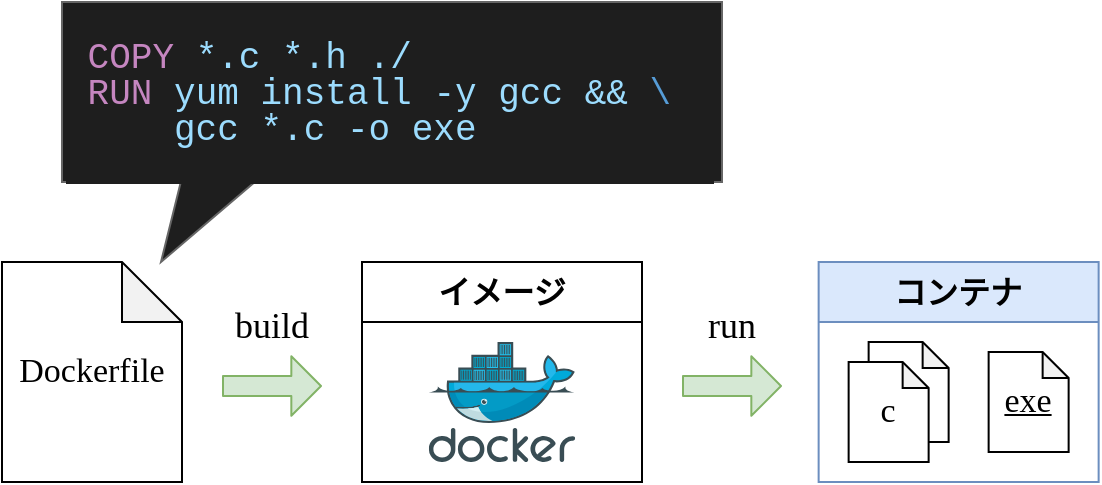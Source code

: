 <mxfile>
    <diagram id="O9MsgoVJyA5zUJ9LyIUo" name="ページ1">
        <mxGraphModel dx="870" dy="948" grid="1" gridSize="10" guides="1" tooltips="1" connect="1" arrows="1" fold="1" page="1" pageScale="1" pageWidth="583" pageHeight="413" math="0" shadow="0">
            <root>
                <mxCell id="0"/>
                <mxCell id="1" parent="0"/>
                <mxCell id="61" value="&lt;font style=&quot;font-size: 17px;&quot;&gt;Dockerfile&lt;/font&gt;" style="shape=note;whiteSpace=wrap;html=1;backgroundOutline=1;darkOpacity=0.05;fontFamily=Noto Sans JP;fontSource=https%3A%2F%2Ffonts.googleapis.com%2Fcss%3Ffamily%3DNoto%2BSans%2BJP;" parent="1" vertex="1">
                    <mxGeometry y="130" width="90" height="110" as="geometry"/>
                </mxCell>
                <mxCell id="63" value="&lt;font style=&quot;font-size: 18px;&quot;&gt;build&lt;br&gt;&lt;/font&gt;" style="text;html=1;strokeColor=none;fillColor=none;align=center;verticalAlign=middle;whiteSpace=wrap;rounded=0;labelBackgroundColor=#FFFFFF;fontSize=18;fontColor=#000000;fontFamily=Noto Sans JP;fontSource=https%3A%2F%2Ffonts.googleapis.com%2Fcss%3Ffamily%3DNoto%2BSans%2BJP;" parent="1" vertex="1">
                    <mxGeometry x="115" y="152" width="40" height="20" as="geometry"/>
                </mxCell>
                <mxCell id="64" value="&lt;font style=&quot;font-size: 16px;&quot;&gt;イメージ&lt;/font&gt;" style="swimlane;whiteSpace=wrap;html=1;startSize=30;fontFamily=Noto Sans JP;fontSource=https%3A%2F%2Ffonts.googleapis.com%2Fcss%3Ffamily%3DNoto%2BSans%2BJP;" parent="1" vertex="1">
                    <mxGeometry x="180" y="130" width="140" height="110" as="geometry"/>
                </mxCell>
                <mxCell id="65" value="" style="sketch=0;aspect=fixed;html=1;points=[];align=center;image;fontSize=12;image=img/lib/mscae/Docker.svg;fontFamily=Noto Sans JP;fontSource=https%3A%2F%2Ffonts.googleapis.com%2Fcss%3Ffamily%3DNoto%2BSans%2BJP;" parent="64" vertex="1">
                    <mxGeometry x="33.41" y="40" width="73.17" height="60" as="geometry"/>
                </mxCell>
                <mxCell id="66" value="&lt;font style=&quot;font-size: 18px;&quot;&gt;run&lt;br&gt;&lt;/font&gt;" style="text;html=1;strokeColor=none;fillColor=none;align=center;verticalAlign=middle;whiteSpace=wrap;rounded=0;labelBackgroundColor=#FFFFFF;fontSize=18;fontColor=#000000;fontFamily=Noto Sans JP;fontSource=https%3A%2F%2Ffonts.googleapis.com%2Fcss%3Ffamily%3DNoto%2BSans%2BJP;" parent="1" vertex="1">
                    <mxGeometry x="345" y="152" width="40" height="20" as="geometry"/>
                </mxCell>
                <mxCell id="92" value="" style="shape=flexArrow;endArrow=classic;html=1;fontSize=18;fontColor=#000000;fillColor=#d5e8d4;strokeColor=#82b366;endWidth=18.75;endSize=4.612;fontFamily=Noto Sans JP;fontSource=https%3A%2F%2Ffonts.googleapis.com%2Fcss%3Ffamily%3DNoto%2BSans%2BJP;" parent="1" edge="1">
                    <mxGeometry width="50" height="50" relative="1" as="geometry">
                        <mxPoint x="340" y="192" as="sourcePoint"/>
                        <mxPoint x="390" y="192" as="targetPoint"/>
                    </mxGeometry>
                </mxCell>
                <mxCell id="93" value="" style="shape=flexArrow;endArrow=classic;html=1;fontSize=18;fontColor=#000000;fillColor=#d5e8d4;strokeColor=#82b366;endWidth=18.75;endSize=4.612;fontFamily=Noto Sans JP;fontSource=https%3A%2F%2Ffonts.googleapis.com%2Fcss%3Ffamily%3DNoto%2BSans%2BJP;" parent="1" edge="1">
                    <mxGeometry width="50" height="50" relative="1" as="geometry">
                        <mxPoint x="110" y="192" as="sourcePoint"/>
                        <mxPoint x="160" y="192" as="targetPoint"/>
                    </mxGeometry>
                </mxCell>
                <mxCell id="100" value="&lt;font style=&quot;font-size: 16px;&quot;&gt;コンテナ&lt;/font&gt;" style="swimlane;whiteSpace=wrap;html=1;startSize=30;fillColor=#dae8fc;strokeColor=#6c8ebf;fontFamily=Noto Sans JP;fontSource=https%3A%2F%2Ffonts.googleapis.com%2Fcss%3Ffamily%3DNoto%2BSans%2BJP;" parent="1" vertex="1">
                    <mxGeometry x="408.32" y="130" width="140" height="110" as="geometry"/>
                </mxCell>
                <mxCell id="122" value="&lt;font style=&quot;font-size: 17px;&quot;&gt;h&lt;br&gt;&lt;/font&gt;" style="shape=note;whiteSpace=wrap;html=1;backgroundOutline=1;darkOpacity=0.05;fontFamily=Noto Sans JP;fontSource=https%3A%2F%2Ffonts.googleapis.com%2Fcss%3Ffamily%3DNoto%2BSans%2BJP;size=13;" parent="100" vertex="1">
                    <mxGeometry x="25" y="40" width="40" height="50" as="geometry"/>
                </mxCell>
                <mxCell id="121" value="&lt;font style=&quot;font-size: 17px;&quot;&gt;c&lt;br&gt;&lt;/font&gt;" style="shape=note;whiteSpace=wrap;html=1;backgroundOutline=1;darkOpacity=0.05;fontFamily=Noto Sans JP;fontSource=https%3A%2F%2Ffonts.googleapis.com%2Fcss%3Ffamily%3DNoto%2BSans%2BJP;size=13;" parent="100" vertex="1">
                    <mxGeometry x="15" y="50" width="40" height="50" as="geometry"/>
                </mxCell>
                <mxCell id="120" value="&lt;span style=&quot;font-size: 17px;&quot;&gt;&lt;u&gt;exe&lt;/u&gt;&lt;br&gt;&lt;/span&gt;" style="shape=note;whiteSpace=wrap;html=1;backgroundOutline=1;darkOpacity=0.05;fontFamily=Noto Sans JP;fontSource=https%3A%2F%2Ffonts.googleapis.com%2Fcss%3Ffamily%3DNoto%2BSans%2BJP;size=13;labelBackgroundColor=default;" parent="100" vertex="1">
                    <mxGeometry x="85" y="45" width="40" height="50" as="geometry"/>
                </mxCell>
                <mxCell id="115" value="&lt;div style=&quot;color: rgb(212, 212, 212); background-color: rgb(30, 30, 30); font-family: Menlo, Monaco, &amp;quot;Courier New&amp;quot;, monospace; line-height: 18px; font-size: 18px;&quot;&gt;&lt;div&gt;&lt;br&gt;&lt;/div&gt;&lt;div&gt;&lt;span style=&quot;color: #c586c0;&quot;&gt;&amp;nbsp;COPY&lt;/span&gt; &lt;span style=&quot;color: #9cdcfe;&quot;&gt;*.c&lt;/span&gt; &lt;span style=&quot;color: #9cdcfe;&quot;&gt;*.h&lt;/span&gt; &lt;span style=&quot;color: #9cdcfe;&quot;&gt;./&lt;/span&gt;&lt;/div&gt;&lt;div&gt;&lt;span style=&quot;color: #c586c0;&quot;&gt;&amp;nbsp;RUN&lt;/span&gt; &lt;span style=&quot;color: #9cdcfe;&quot;&gt;yum&lt;/span&gt; &lt;span style=&quot;color: #9cdcfe;&quot;&gt;install&lt;/span&gt; &lt;span style=&quot;color: #9cdcfe;&quot;&gt;-y&lt;/span&gt; &lt;span style=&quot;color: #9cdcfe;&quot;&gt;gcc&lt;/span&gt; &lt;span style=&quot;color: #9cdcfe;&quot;&gt;&amp;amp;&amp;amp;&lt;/span&gt; &lt;span style=&quot;color: #569cd6;&quot;&gt;\&amp;nbsp;&amp;nbsp;&lt;/span&gt;&lt;/div&gt;&lt;div style=&quot;&quot;&gt;    &lt;span style=&quot;color: #9cdcfe;&quot;&gt;&amp;nbsp; &amp;nbsp; &amp;nbsp;gcc&lt;/span&gt; &lt;span style=&quot;color: #9cdcfe;&quot;&gt;*.c -o exe&lt;/span&gt;&lt;/div&gt;&lt;div style=&quot;&quot;&gt;&lt;br&gt;&lt;/div&gt;&lt;/div&gt;" style="shape=callout;whiteSpace=wrap;html=1;perimeter=calloutPerimeter;size=40;position=0.18;position2=0.15;base=37;align=left;fillColor=#1E1E1E;fontColor=#333333;strokeColor=#666666;fontFamily=Noto Sans JP;fontSource=https%3A%2F%2Ffonts.googleapis.com%2Fcss%3Ffamily%3DNoto%2BSans%2BJP;" parent="1" vertex="1">
                    <mxGeometry x="30" width="330" height="130" as="geometry"/>
                </mxCell>
            </root>
        </mxGraphModel>
    </diagram>
</mxfile>